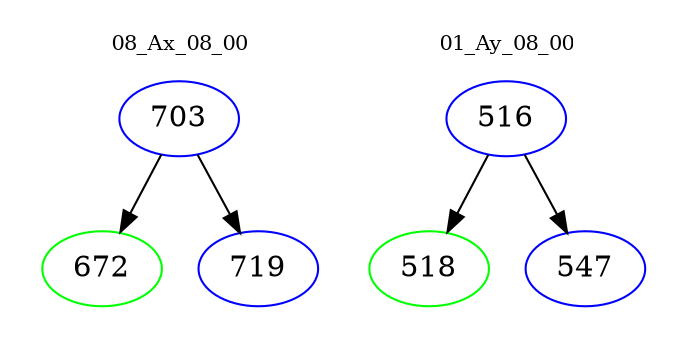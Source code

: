 digraph{
subgraph cluster_0 {
color = white
label = "08_Ax_08_00";
fontsize=10;
T0_703 [label="703", color="blue"]
T0_703 -> T0_672 [color="black"]
T0_672 [label="672", color="green"]
T0_703 -> T0_719 [color="black"]
T0_719 [label="719", color="blue"]
}
subgraph cluster_1 {
color = white
label = "01_Ay_08_00";
fontsize=10;
T1_516 [label="516", color="blue"]
T1_516 -> T1_518 [color="black"]
T1_518 [label="518", color="green"]
T1_516 -> T1_547 [color="black"]
T1_547 [label="547", color="blue"]
}
}
